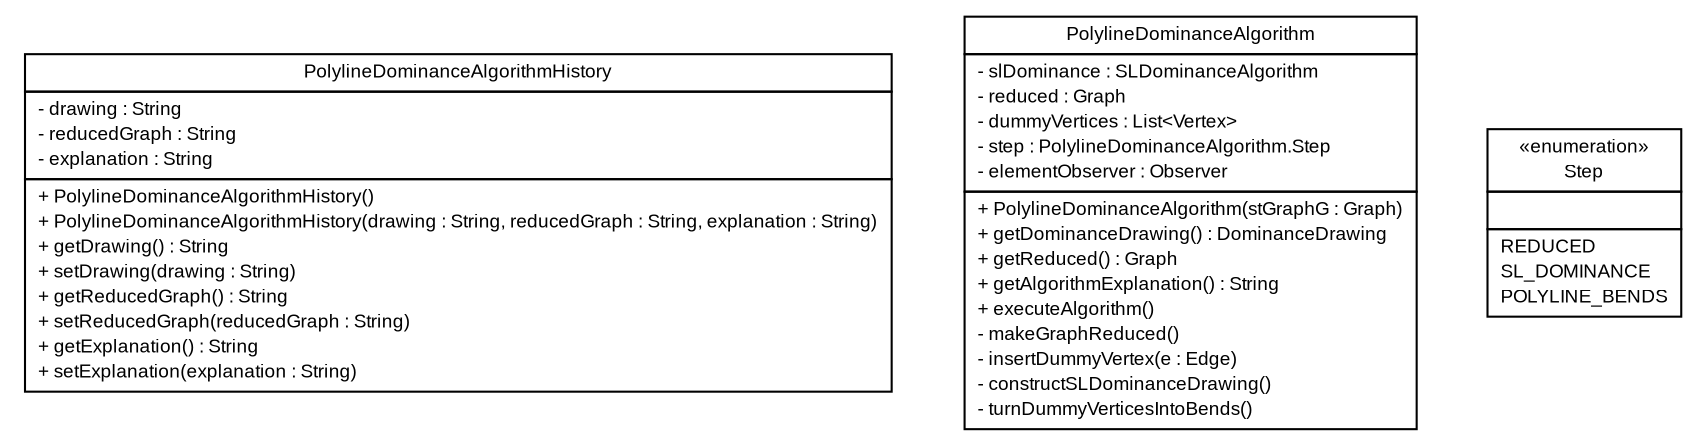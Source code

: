 #!/usr/local/bin/dot
#
# Class diagram 
# Generated by UMLGraph version R5_6 (http://www.umlgraph.org/)
#

digraph G {
	edge [fontname="arial",fontsize=10,labelfontname="arial",labelfontsize=10];
	node [fontname="arial",fontsize=10,shape=plaintext];
	nodesep=0.25;
	ranksep=0.5;
	// pfc.models.algorithms.polylinedominance.PolylineDominanceAlgorithmHistory
	c1678 [label=<<table title="pfc.models.algorithms.polylinedominance.PolylineDominanceAlgorithmHistory" border="0" cellborder="1" cellspacing="0" cellpadding="2" port="p" href="./PolylineDominanceAlgorithmHistory.html">
		<tr><td><table border="0" cellspacing="0" cellpadding="1">
<tr><td align="center" balign="center"> PolylineDominanceAlgorithmHistory </td></tr>
		</table></td></tr>
		<tr><td><table border="0" cellspacing="0" cellpadding="1">
<tr><td align="left" balign="left"> - drawing : String </td></tr>
<tr><td align="left" balign="left"> - reducedGraph : String </td></tr>
<tr><td align="left" balign="left"> - explanation : String </td></tr>
		</table></td></tr>
		<tr><td><table border="0" cellspacing="0" cellpadding="1">
<tr><td align="left" balign="left"> + PolylineDominanceAlgorithmHistory() </td></tr>
<tr><td align="left" balign="left"> + PolylineDominanceAlgorithmHistory(drawing : String, reducedGraph : String, explanation : String) </td></tr>
<tr><td align="left" balign="left"> + getDrawing() : String </td></tr>
<tr><td align="left" balign="left"> + setDrawing(drawing : String) </td></tr>
<tr><td align="left" balign="left"> + getReducedGraph() : String </td></tr>
<tr><td align="left" balign="left"> + setReducedGraph(reducedGraph : String) </td></tr>
<tr><td align="left" balign="left"> + getExplanation() : String </td></tr>
<tr><td align="left" balign="left"> + setExplanation(explanation : String) </td></tr>
		</table></td></tr>
		</table>>, URL="./PolylineDominanceAlgorithmHistory.html", fontname="arial", fontcolor="black", fontsize=9.0];
	// pfc.models.algorithms.polylinedominance.PolylineDominanceAlgorithm
	c1679 [label=<<table title="pfc.models.algorithms.polylinedominance.PolylineDominanceAlgorithm" border="0" cellborder="1" cellspacing="0" cellpadding="2" port="p" href="./PolylineDominanceAlgorithm.html">
		<tr><td><table border="0" cellspacing="0" cellpadding="1">
<tr><td align="center" balign="center"> PolylineDominanceAlgorithm </td></tr>
		</table></td></tr>
		<tr><td><table border="0" cellspacing="0" cellpadding="1">
<tr><td align="left" balign="left"> - slDominance : SLDominanceAlgorithm </td></tr>
<tr><td align="left" balign="left"> - reduced : Graph </td></tr>
<tr><td align="left" balign="left"> - dummyVertices : List&lt;Vertex&gt; </td></tr>
<tr><td align="left" balign="left"> - step : PolylineDominanceAlgorithm.Step </td></tr>
<tr><td align="left" balign="left"> - elementObserver : Observer </td></tr>
		</table></td></tr>
		<tr><td><table border="0" cellspacing="0" cellpadding="1">
<tr><td align="left" balign="left"> + PolylineDominanceAlgorithm(stGraphG : Graph) </td></tr>
<tr><td align="left" balign="left"> + getDominanceDrawing() : DominanceDrawing </td></tr>
<tr><td align="left" balign="left"> + getReduced() : Graph </td></tr>
<tr><td align="left" balign="left"> + getAlgorithmExplanation() : String </td></tr>
<tr><td align="left" balign="left"> + executeAlgorithm() </td></tr>
<tr><td align="left" balign="left"> - makeGraphReduced() </td></tr>
<tr><td align="left" balign="left"> - insertDummyVertex(e : Edge) </td></tr>
<tr><td align="left" balign="left"> - constructSLDominanceDrawing() </td></tr>
<tr><td align="left" balign="left"> - turnDummyVerticesIntoBends() </td></tr>
		</table></td></tr>
		</table>>, URL="./PolylineDominanceAlgorithm.html", fontname="arial", fontcolor="black", fontsize=9.0];
	// pfc.models.algorithms.polylinedominance.PolylineDominanceAlgorithm.Step
	c1680 [label=<<table title="pfc.models.algorithms.polylinedominance.PolylineDominanceAlgorithm.Step" border="0" cellborder="1" cellspacing="0" cellpadding="2" port="p" href="./PolylineDominanceAlgorithm.Step.html">
		<tr><td><table border="0" cellspacing="0" cellpadding="1">
<tr><td align="center" balign="center"> &#171;enumeration&#187; </td></tr>
<tr><td align="center" balign="center"> Step </td></tr>
		</table></td></tr>
		<tr><td><table border="0" cellspacing="0" cellpadding="1">
<tr><td align="left" balign="left">  </td></tr>
		</table></td></tr>
		<tr><td><table border="0" cellspacing="0" cellpadding="1">
<tr><td align="left" balign="left"> REDUCED </td></tr>
<tr><td align="left" balign="left"> SL_DOMINANCE </td></tr>
<tr><td align="left" balign="left"> POLYLINE_BENDS </td></tr>
		</table></td></tr>
		</table>>, URL="./PolylineDominanceAlgorithm.Step.html", fontname="arial", fontcolor="black", fontsize=9.0];
}

